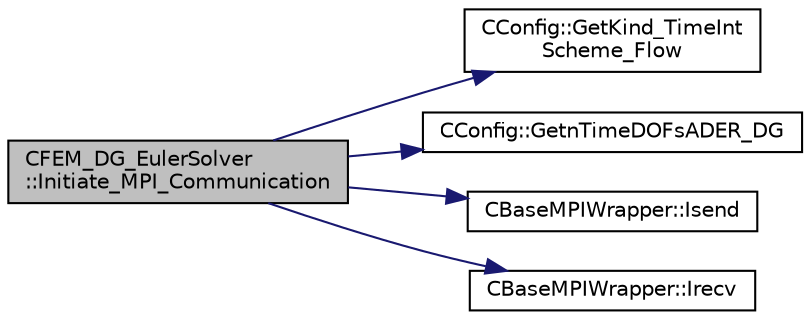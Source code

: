 digraph "CFEM_DG_EulerSolver::Initiate_MPI_Communication"
{
  edge [fontname="Helvetica",fontsize="10",labelfontname="Helvetica",labelfontsize="10"];
  node [fontname="Helvetica",fontsize="10",shape=record];
  rankdir="LR";
  Node1218 [label="CFEM_DG_EulerSolver\l::Initiate_MPI_Communication",height=0.2,width=0.4,color="black", fillcolor="grey75", style="filled", fontcolor="black"];
  Node1218 -> Node1219 [color="midnightblue",fontsize="10",style="solid",fontname="Helvetica"];
  Node1219 [label="CConfig::GetKind_TimeInt\lScheme_Flow",height=0.2,width=0.4,color="black", fillcolor="white", style="filled",URL="$class_c_config.html#a20e5fd7b43cfd2bf2bcf5137f12bc635",tooltip="Get the kind of integration scheme (explicit or implicit) for the flow equations. ..."];
  Node1218 -> Node1220 [color="midnightblue",fontsize="10",style="solid",fontname="Helvetica"];
  Node1220 [label="CConfig::GetnTimeDOFsADER_DG",height=0.2,width=0.4,color="black", fillcolor="white", style="filled",URL="$class_c_config.html#ab110ba67babf383e40ac4896bc65a599",tooltip="Get the number time DOFs for ADER-DG. "];
  Node1218 -> Node1221 [color="midnightblue",fontsize="10",style="solid",fontname="Helvetica"];
  Node1221 [label="CBaseMPIWrapper::Isend",height=0.2,width=0.4,color="black", fillcolor="white", style="filled",URL="$class_c_base_m_p_i_wrapper.html#a43a415ec11a029ade218eaf8c807a817"];
  Node1218 -> Node1222 [color="midnightblue",fontsize="10",style="solid",fontname="Helvetica"];
  Node1222 [label="CBaseMPIWrapper::Irecv",height=0.2,width=0.4,color="black", fillcolor="white", style="filled",URL="$class_c_base_m_p_i_wrapper.html#ae41565b441aee76e1b48eb03e5ac86dd"];
}
